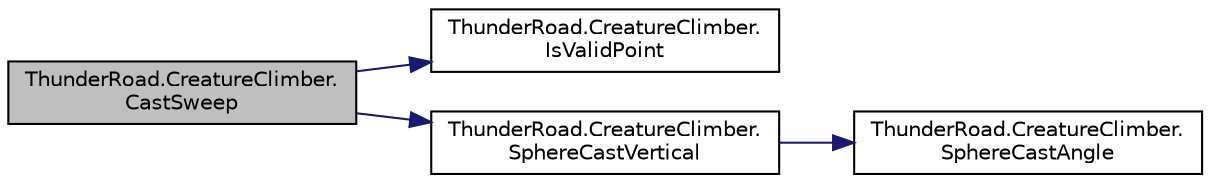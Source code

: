 digraph "ThunderRoad.CreatureClimber.CastSweep"
{
 // LATEX_PDF_SIZE
  edge [fontname="Helvetica",fontsize="10",labelfontname="Helvetica",labelfontsize="10"];
  node [fontname="Helvetica",fontsize="10",shape=record];
  rankdir="LR";
  Node1 [label="ThunderRoad.CreatureClimber.\lCastSweep",height=0.2,width=0.4,color="black", fillcolor="grey75", style="filled", fontcolor="black",tooltip="Casts the sweep."];
  Node1 -> Node2 [color="midnightblue",fontsize="10",style="solid",fontname="Helvetica"];
  Node2 [label="ThunderRoad.CreatureClimber.\lIsValidPoint",height=0.2,width=0.4,color="black", fillcolor="white", style="filled",URL="$class_thunder_road_1_1_creature_climber.html#a15e8337de50acad851a96bef2c59a683",tooltip="Determines whether [is valid point] [the specified point]."];
  Node1 -> Node3 [color="midnightblue",fontsize="10",style="solid",fontname="Helvetica"];
  Node3 [label="ThunderRoad.CreatureClimber.\lSphereCastVertical",height=0.2,width=0.4,color="black", fillcolor="white", style="filled",URL="$class_thunder_road_1_1_creature_climber.html#aecfbe6bd0abcdcce62a06080ce292d0b",tooltip="Spheres the cast vertical."];
  Node3 -> Node4 [color="midnightblue",fontsize="10",style="solid",fontname="Helvetica"];
  Node4 [label="ThunderRoad.CreatureClimber.\lSphereCastAngle",height=0.2,width=0.4,color="black", fillcolor="white", style="filled",URL="$class_thunder_road_1_1_creature_climber.html#a36375f262c3ad1853b91a3e425986129",tooltip="Spheres the cast angle."];
}
